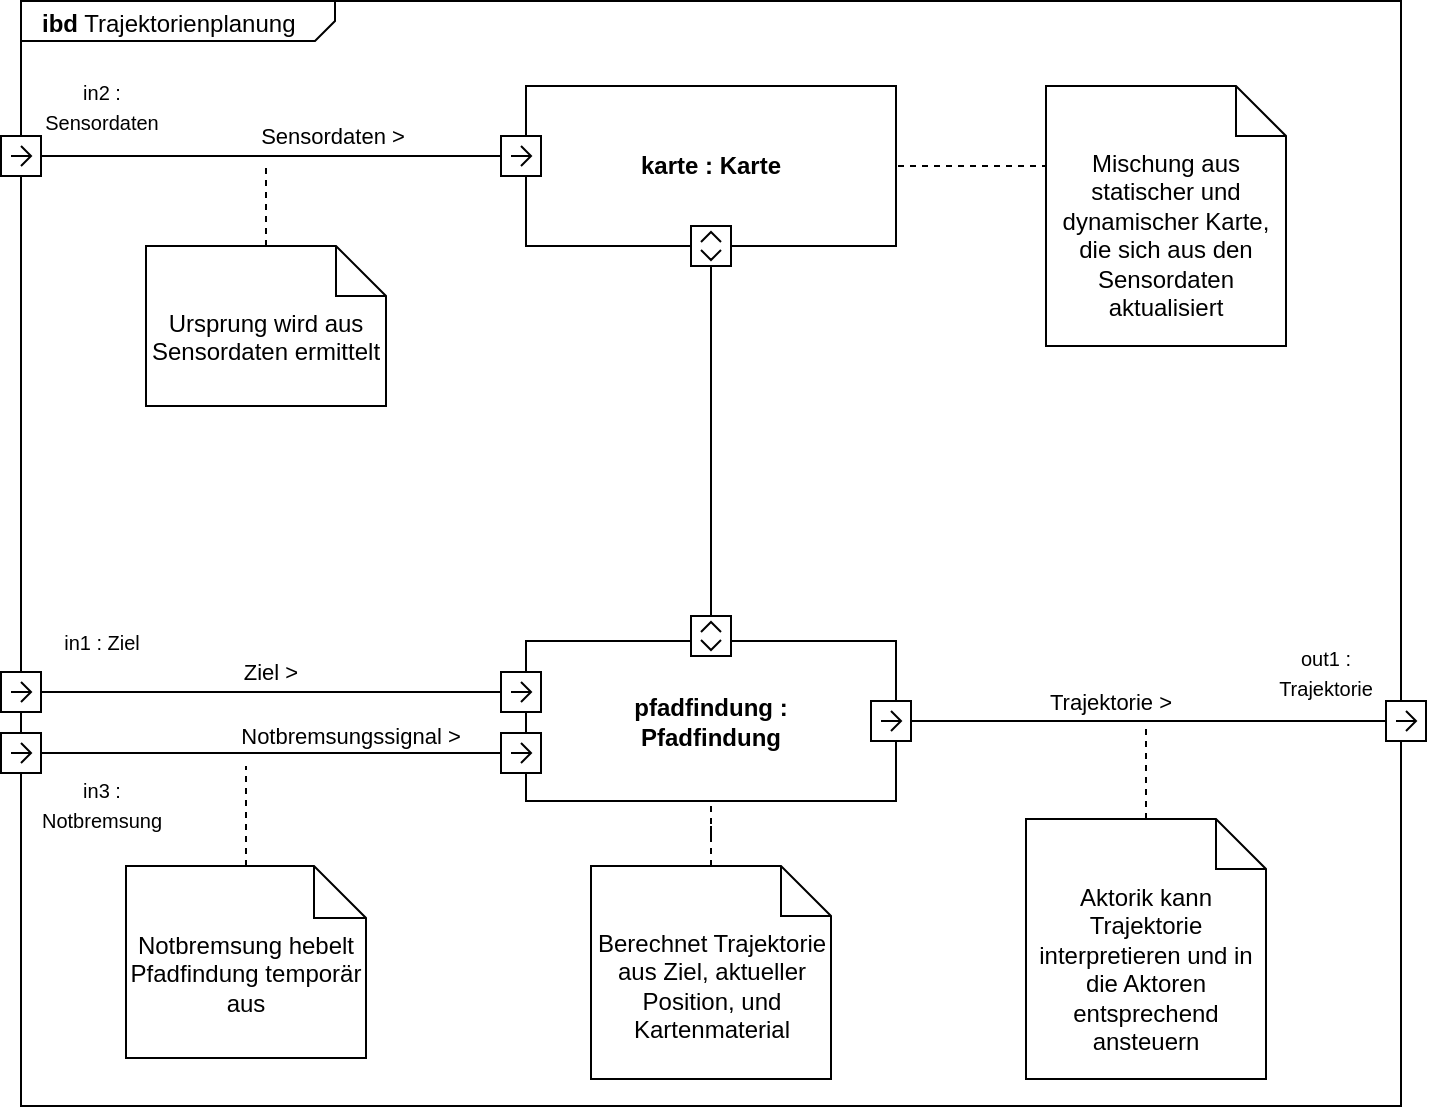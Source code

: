 <mxfile version="22.1.7" type="device">
  <diagram name="Page-1" id="VcEldbE40SIkFAcgv00z">
    <mxGraphModel dx="1017" dy="891" grid="1" gridSize="10" guides="1" tooltips="1" connect="1" arrows="1" fold="1" page="1" pageScale="1" pageWidth="850" pageHeight="1100" math="0" shadow="0">
      <root>
        <mxCell id="0" />
        <mxCell id="1" parent="0" />
        <mxCell id="SKhvwn-lRZItN7kT1ohc-1" value="&lt;p style=&quot;margin:0px;margin-top:4px;margin-left:10px;text-align:left;&quot;&gt;&lt;b&gt;ibd&lt;/b&gt;   Trajektorienplanung&lt;/p&gt;" style="html=1;shape=mxgraph.sysml.package;labelX=157.42;align=left;spacingLeft=10;html=1;overflow=fill;whiteSpace=wrap;recursiveResize=0;" parent="1" vertex="1">
          <mxGeometry x="67.5" y="107.5" width="690" height="552.5" as="geometry" />
        </mxCell>
        <mxCell id="SKhvwn-lRZItN7kT1ohc-30" value="pfadfindung :&lt;br style=&quot;border-color: var(--border-color);&quot;&gt;Pfadfindung" style="strokeColor=inherit;fillColor=inherit;gradientColor=inherit;shape=rect;html=1;fontStyle=1;whiteSpace=wrap;align=center;" parent="1" vertex="1">
          <mxGeometry x="320" y="427.5" width="185" height="80" as="geometry" />
        </mxCell>
        <mxCell id="SKhvwn-lRZItN7kT1ohc-33" value="" style="html=1;shape=mxgraph.sysml.port;sysMLPortType=flowN;rotation=90;" parent="1" vertex="1">
          <mxGeometry x="492.5" y="457.5" width="20" height="20" as="geometry" />
        </mxCell>
        <mxCell id="SKhvwn-lRZItN7kT1ohc-36" value="" style="verticalAlign=bottom;html=1;endArrow=none;edgeStyle=orthogonalEdgeStyle;rounded=0;entryX=0.5;entryY=1;entryDx=0;entryDy=0;exitX=0.5;exitY=0;exitDx=0;exitDy=0;exitPerimeter=0;entryPerimeter=0;" parent="1" source="SKhvwn-lRZItN7kT1ohc-38" target="SKhvwn-lRZItN7kT1ohc-38" edge="1">
          <mxGeometry relative="1" as="geometry">
            <mxPoint x="570" y="467" as="sourcePoint" />
            <mxPoint x="800" y="467" as="targetPoint" />
          </mxGeometry>
        </mxCell>
        <mxCell id="SKhvwn-lRZItN7kT1ohc-39" value="" style="verticalAlign=bottom;html=1;endArrow=none;edgeStyle=orthogonalEdgeStyle;rounded=0;entryX=0.5;entryY=1;entryDx=0;entryDy=0;exitX=0.5;exitY=0;exitDx=0;exitDy=0;exitPerimeter=0;entryPerimeter=0;" parent="1" source="SKhvwn-lRZItN7kT1ohc-33" target="SKhvwn-lRZItN7kT1ohc-38" edge="1">
          <mxGeometry relative="1" as="geometry">
            <mxPoint x="513" y="467.5" as="sourcePoint" />
            <mxPoint x="800" y="467" as="targetPoint" />
          </mxGeometry>
        </mxCell>
        <mxCell id="HBN59pst6_N_7r0-XCFp-28" value="Trajektorie &amp;gt;" style="edgeLabel;html=1;align=center;verticalAlign=middle;resizable=0;points=[];" vertex="1" connectable="0" parent="SKhvwn-lRZItN7kT1ohc-39">
          <mxGeometry x="-0.162" y="-2" relative="1" as="geometry">
            <mxPoint y="-12" as="offset" />
          </mxGeometry>
        </mxCell>
        <mxCell id="SKhvwn-lRZItN7kT1ohc-38" value="" style="html=1;shape=mxgraph.sysml.port;sysMLPortType=flowN;rotation=90;" parent="1" vertex="1">
          <mxGeometry x="750" y="457.5" width="20" height="20" as="geometry" />
        </mxCell>
        <mxCell id="mqgd1BaUzvhrvtb-MQXN-1" value="" style="html=1;shape=mxgraph.sysml.port;sysMLPortType=flowN;rotation=90;" parent="1" vertex="1">
          <mxGeometry x="307.5" y="473.5" width="20" height="20" as="geometry" />
        </mxCell>
        <mxCell id="mqgd1BaUzvhrvtb-MQXN-2" value="" style="html=1;shape=mxgraph.sysml.port;sysMLPortType=flowN;rotation=90;" parent="1" vertex="1">
          <mxGeometry x="57.5" y="473.5" width="20" height="20" as="geometry" />
        </mxCell>
        <mxCell id="mqgd1BaUzvhrvtb-MQXN-3" value="" style="verticalAlign=bottom;html=1;endArrow=none;edgeStyle=orthogonalEdgeStyle;rounded=0;entryX=0.5;entryY=1;entryDx=0;entryDy=0;exitX=0.5;exitY=0;exitDx=0;exitDy=0;exitPerimeter=0;entryPerimeter=0;" parent="1" source="mqgd1BaUzvhrvtb-MQXN-2" target="mqgd1BaUzvhrvtb-MQXN-1" edge="1">
          <mxGeometry relative="1" as="geometry">
            <mxPoint x="197.5" y="646.5" as="sourcePoint" />
            <mxPoint x="427.5" y="646.5" as="targetPoint" />
          </mxGeometry>
        </mxCell>
        <mxCell id="HBN59pst6_N_7r0-XCFp-15" value="Notbremsungssignal &amp;gt;" style="edgeLabel;html=1;align=center;verticalAlign=middle;resizable=0;points=[];" vertex="1" connectable="0" parent="mqgd1BaUzvhrvtb-MQXN-3">
          <mxGeometry x="-0.083" y="-1" relative="1" as="geometry">
            <mxPoint x="49" y="-10" as="offset" />
          </mxGeometry>
        </mxCell>
        <mxCell id="mqgd1BaUzvhrvtb-MQXN-8" value="&lt;font style=&quot;font-size: 10px;&quot;&gt;in3 : Notbremsung&lt;/font&gt;" style="text;html=1;strokeColor=none;fillColor=none;align=center;verticalAlign=middle;whiteSpace=wrap;rounded=0;" parent="1" vertex="1">
          <mxGeometry x="77.5" y="493.5" width="60" height="30" as="geometry" />
        </mxCell>
        <mxCell id="mqgd1BaUzvhrvtb-MQXN-9" value="&lt;font style=&quot;font-size: 10px;&quot;&gt;out1 : Trajektorie&lt;/font&gt;" style="text;html=1;strokeColor=none;fillColor=none;align=center;verticalAlign=middle;whiteSpace=wrap;rounded=0;" parent="1" vertex="1">
          <mxGeometry x="690" y="427.5" width="60" height="30" as="geometry" />
        </mxCell>
        <mxCell id="HBN59pst6_N_7r0-XCFp-2" value="karte : Karte" style="strokeColor=inherit;fillColor=inherit;gradientColor=inherit;shape=rect;html=1;fontStyle=1;whiteSpace=wrap;align=center;" vertex="1" parent="1">
          <mxGeometry x="320" y="150" width="185" height="80" as="geometry" />
        </mxCell>
        <mxCell id="HBN59pst6_N_7r0-XCFp-23" style="edgeStyle=orthogonalEdgeStyle;rounded=0;orthogonalLoop=1;jettySize=auto;html=1;exitX=0.5;exitY=0;exitDx=0;exitDy=0;exitPerimeter=0;dashed=1;endArrow=none;endFill=0;" edge="1" parent="1" source="HBN59pst6_N_7r0-XCFp-7">
          <mxGeometry relative="1" as="geometry">
            <mxPoint x="190" y="190" as="targetPoint" />
          </mxGeometry>
        </mxCell>
        <mxCell id="HBN59pst6_N_7r0-XCFp-7" value="Ursprung wird aus Sensordaten ermittelt" style="shape=note2;boundedLbl=1;whiteSpace=wrap;html=1;size=25;verticalAlign=top;align=center;" vertex="1" parent="1">
          <mxGeometry x="130" y="230" width="120" height="80" as="geometry" />
        </mxCell>
        <mxCell id="HBN59pst6_N_7r0-XCFp-22" style="edgeStyle=orthogonalEdgeStyle;rounded=0;orthogonalLoop=1;jettySize=auto;html=1;exitX=0.5;exitY=0;exitDx=0;exitDy=0;exitPerimeter=0;dashed=1;endArrow=none;endFill=0;" edge="1" parent="1" source="HBN59pst6_N_7r0-XCFp-8">
          <mxGeometry relative="1" as="geometry">
            <mxPoint x="180" y="490" as="targetPoint" />
          </mxGeometry>
        </mxCell>
        <mxCell id="HBN59pst6_N_7r0-XCFp-8" value="Notbremsung hebelt Pfadfindung temporär aus" style="shape=note2;boundedLbl=1;whiteSpace=wrap;html=1;size=26;verticalAlign=top;align=center;" vertex="1" parent="1">
          <mxGeometry x="120" y="540" width="120" height="96" as="geometry" />
        </mxCell>
        <mxCell id="HBN59pst6_N_7r0-XCFp-9" value="" style="html=1;shape=mxgraph.sysml.port;sysMLPortType=flowN;rotation=90;" vertex="1" parent="1">
          <mxGeometry x="57.5" y="443" width="20" height="20" as="geometry" />
        </mxCell>
        <mxCell id="HBN59pst6_N_7r0-XCFp-10" value="" style="verticalAlign=bottom;html=1;endArrow=none;edgeStyle=orthogonalEdgeStyle;rounded=0;entryX=0.5;entryY=1;entryDx=0;entryDy=0;exitX=0.5;exitY=0;exitDx=0;exitDy=0;exitPerimeter=0;entryPerimeter=0;" edge="1" source="HBN59pst6_N_7r0-XCFp-9" target="HBN59pst6_N_7r0-XCFp-12" parent="1">
          <mxGeometry relative="1" as="geometry">
            <mxPoint x="197.5" y="616" as="sourcePoint" />
            <mxPoint x="427.5" y="616" as="targetPoint" />
          </mxGeometry>
        </mxCell>
        <mxCell id="HBN59pst6_N_7r0-XCFp-14" value="Ziel &amp;gt;" style="edgeLabel;html=1;align=center;verticalAlign=middle;resizable=0;points=[];" vertex="1" connectable="0" parent="HBN59pst6_N_7r0-XCFp-10">
          <mxGeometry x="-0.135" y="2" relative="1" as="geometry">
            <mxPoint x="15" y="-8" as="offset" />
          </mxGeometry>
        </mxCell>
        <mxCell id="HBN59pst6_N_7r0-XCFp-11" value="&lt;font style=&quot;font-size: 10px;&quot;&gt;in1 : Ziel&lt;/font&gt;" style="text;html=1;strokeColor=none;fillColor=none;align=center;verticalAlign=middle;whiteSpace=wrap;rounded=0;" vertex="1" parent="1">
          <mxGeometry x="77.5" y="413" width="60" height="30" as="geometry" />
        </mxCell>
        <mxCell id="HBN59pst6_N_7r0-XCFp-12" value="" style="html=1;shape=mxgraph.sysml.port;sysMLPortType=flowN;rotation=90;" vertex="1" parent="1">
          <mxGeometry x="307.5" y="443" width="20" height="20" as="geometry" />
        </mxCell>
        <mxCell id="SKhvwn-lRZItN7kT1ohc-27" value="" style="html=1;shape=mxgraph.sysml.port;sysMLPortType=flowN;rotation=90;" parent="1" vertex="1">
          <mxGeometry x="57.5" y="175" width="20" height="20" as="geometry" />
        </mxCell>
        <mxCell id="SKhvwn-lRZItN7kT1ohc-34" value="" style="verticalAlign=bottom;html=1;endArrow=none;edgeStyle=orthogonalEdgeStyle;rounded=0;entryX=0.5;entryY=1;entryDx=0;entryDy=0;exitX=0.5;exitY=0;exitDx=0;exitDy=0;exitPerimeter=0;entryPerimeter=0;" parent="1" source="SKhvwn-lRZItN7kT1ohc-27" target="SKhvwn-lRZItN7kT1ohc-32" edge="1">
          <mxGeometry relative="1" as="geometry">
            <mxPoint x="187.5" y="324" as="sourcePoint" />
            <mxPoint x="427.5" y="324" as="targetPoint" />
          </mxGeometry>
        </mxCell>
        <mxCell id="HBN59pst6_N_7r0-XCFp-13" value="Sensordaten &amp;gt;" style="edgeLabel;html=1;align=center;verticalAlign=middle;resizable=0;points=[];" vertex="1" connectable="0" parent="SKhvwn-lRZItN7kT1ohc-34">
          <mxGeometry x="-0.196" y="1" relative="1" as="geometry">
            <mxPoint x="53" y="-9" as="offset" />
          </mxGeometry>
        </mxCell>
        <mxCell id="SKhvwn-lRZItN7kT1ohc-32" value="" style="html=1;shape=mxgraph.sysml.port;sysMLPortType=flowN;rotation=90;" parent="1" vertex="1">
          <mxGeometry x="307.5" y="175" width="20" height="20" as="geometry" />
        </mxCell>
        <mxCell id="mqgd1BaUzvhrvtb-MQXN-7" value="&lt;font style=&quot;font-size: 10px;&quot;&gt;in2 : Sensordaten&lt;/font&gt;" style="text;html=1;strokeColor=none;fillColor=none;align=center;verticalAlign=middle;whiteSpace=wrap;rounded=0;" parent="1" vertex="1">
          <mxGeometry x="77.5" y="145" width="60" height="30" as="geometry" />
        </mxCell>
        <mxCell id="HBN59pst6_N_7r0-XCFp-17" value="" style="html=1;shape=mxgraph.sysml.port;sysMLPortType=doubleH;rotation=90;" vertex="1" parent="1">
          <mxGeometry x="402.5" y="415" width="20" height="20" as="geometry" />
        </mxCell>
        <mxCell id="HBN59pst6_N_7r0-XCFp-18" value="" style="html=1;shape=mxgraph.sysml.port;sysMLPortType=doubleH;rotation=90;" vertex="1" parent="1">
          <mxGeometry x="402.5" y="220" width="20" height="20" as="geometry" />
        </mxCell>
        <mxCell id="HBN59pst6_N_7r0-XCFp-20" style="edgeStyle=orthogonalEdgeStyle;rounded=0;orthogonalLoop=1;jettySize=auto;html=1;exitX=0;exitY=0.5;exitDx=0;exitDy=0;exitPerimeter=0;entryX=1;entryY=0.5;entryDx=0;entryDy=0;entryPerimeter=0;endArrow=none;endFill=0;" edge="1" parent="1" source="HBN59pst6_N_7r0-XCFp-17" target="HBN59pst6_N_7r0-XCFp-18">
          <mxGeometry relative="1" as="geometry">
            <mxPoint x="412.5" y="280" as="sourcePoint" />
          </mxGeometry>
        </mxCell>
        <mxCell id="HBN59pst6_N_7r0-XCFp-25" style="edgeStyle=orthogonalEdgeStyle;rounded=0;orthogonalLoop=1;jettySize=auto;html=1;exitX=0;exitY=0.5;exitDx=0;exitDy=0;exitPerimeter=0;dashed=1;endArrow=none;endFill=0;" edge="1" parent="1" source="HBN59pst6_N_7r0-XCFp-24" target="HBN59pst6_N_7r0-XCFp-2">
          <mxGeometry relative="1" as="geometry">
            <Array as="points">
              <mxPoint x="580" y="190" />
            </Array>
          </mxGeometry>
        </mxCell>
        <mxCell id="HBN59pst6_N_7r0-XCFp-24" value="Mischung aus statischer und dynamischer Karte, die sich aus den Sensordaten aktualisiert" style="shape=note2;boundedLbl=1;whiteSpace=wrap;html=1;size=25;verticalAlign=top;align=center;" vertex="1" parent="1">
          <mxGeometry x="580" y="150" width="120" height="130" as="geometry" />
        </mxCell>
        <mxCell id="HBN59pst6_N_7r0-XCFp-27" style="edgeStyle=orthogonalEdgeStyle;rounded=0;orthogonalLoop=1;jettySize=auto;html=1;exitX=0.5;exitY=0;exitDx=0;exitDy=0;exitPerimeter=0;endArrow=none;endFill=0;dashed=1;" edge="1" parent="1" source="HBN59pst6_N_7r0-XCFp-26" target="SKhvwn-lRZItN7kT1ohc-30">
          <mxGeometry relative="1" as="geometry" />
        </mxCell>
        <mxCell id="HBN59pst6_N_7r0-XCFp-26" value="Berechnet Trajektorie aus Ziel, aktueller Position, und Kartenmaterial" style="shape=note2;boundedLbl=1;whiteSpace=wrap;html=1;size=25;verticalAlign=top;align=center;" vertex="1" parent="1">
          <mxGeometry x="352.5" y="540" width="120" height="106.5" as="geometry" />
        </mxCell>
        <mxCell id="HBN59pst6_N_7r0-XCFp-30" style="edgeStyle=orthogonalEdgeStyle;rounded=0;orthogonalLoop=1;jettySize=auto;html=1;exitX=0.5;exitY=0;exitDx=0;exitDy=0;exitPerimeter=0;endArrow=none;endFill=0;dashed=1;" edge="1" parent="1" source="HBN59pst6_N_7r0-XCFp-29">
          <mxGeometry relative="1" as="geometry">
            <mxPoint x="630" y="470" as="targetPoint" />
          </mxGeometry>
        </mxCell>
        <mxCell id="HBN59pst6_N_7r0-XCFp-29" value="Aktorik kann Trajektorie interpretieren und in die Aktoren entsprechend ansteuern" style="shape=note2;boundedLbl=1;whiteSpace=wrap;html=1;size=25;verticalAlign=top;align=center;" vertex="1" parent="1">
          <mxGeometry x="570" y="516.5" width="120" height="130" as="geometry" />
        </mxCell>
      </root>
    </mxGraphModel>
  </diagram>
</mxfile>
